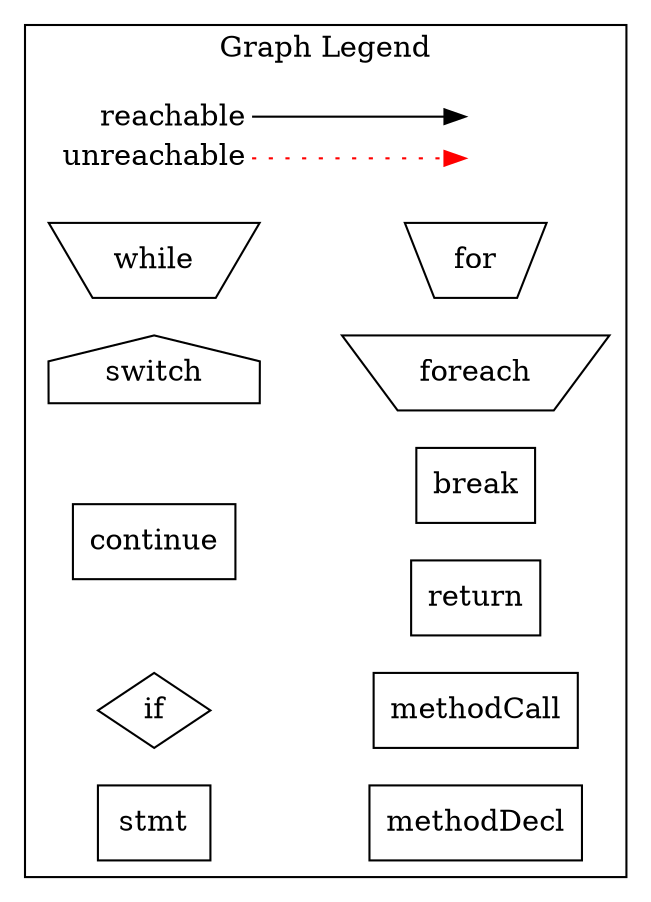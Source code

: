 digraph {
  rankdir=LR
  node [shape=plaintext]
  subgraph cluster_01 { 
    label = "Graph Legend";
    key [label=<<table border="0" cellpadding="2" cellspacing="0" cellborder="0">
      <tr><td align="right" port="i1">reachable</td></tr>
      <tr><td align="right" port="i2">unreachable</td></tr>
      </table>>]
    key2 [label=<<table border="0" cellpadding="2" cellspacing="0" cellborder="0">
      <tr><td port="i1">&nbsp;</td></tr>
      <tr><td port="i2">&nbsp;</td></tr>
      </table>>]
    key:i1:e -> key2:i1:w []
    key:i2:e -> key2:i2:w [style=dotted, color=red];
    while [shape=invtrapezium];
    for [shape=invtrapezium];
    foreach [shape=invtrapezium];
    switch [shape=house];
    return [shape=rectangle];
    break [shape=rectangle];
    continue [shape=rectangle];
    methodDecl [shape=rectangle];
    methodCall [shape=rectangle];
    if [shape=diamond];
    stmt [shape=rectangle];
    stmt -> methodDecl [style=invis];
    if -> methodCall [style=invis];
    while -> for [style=invis];
    switch -> foreach [style=invis];
    continue -> break [style=invis];
    continue -> return [style=invis];
  }
  }